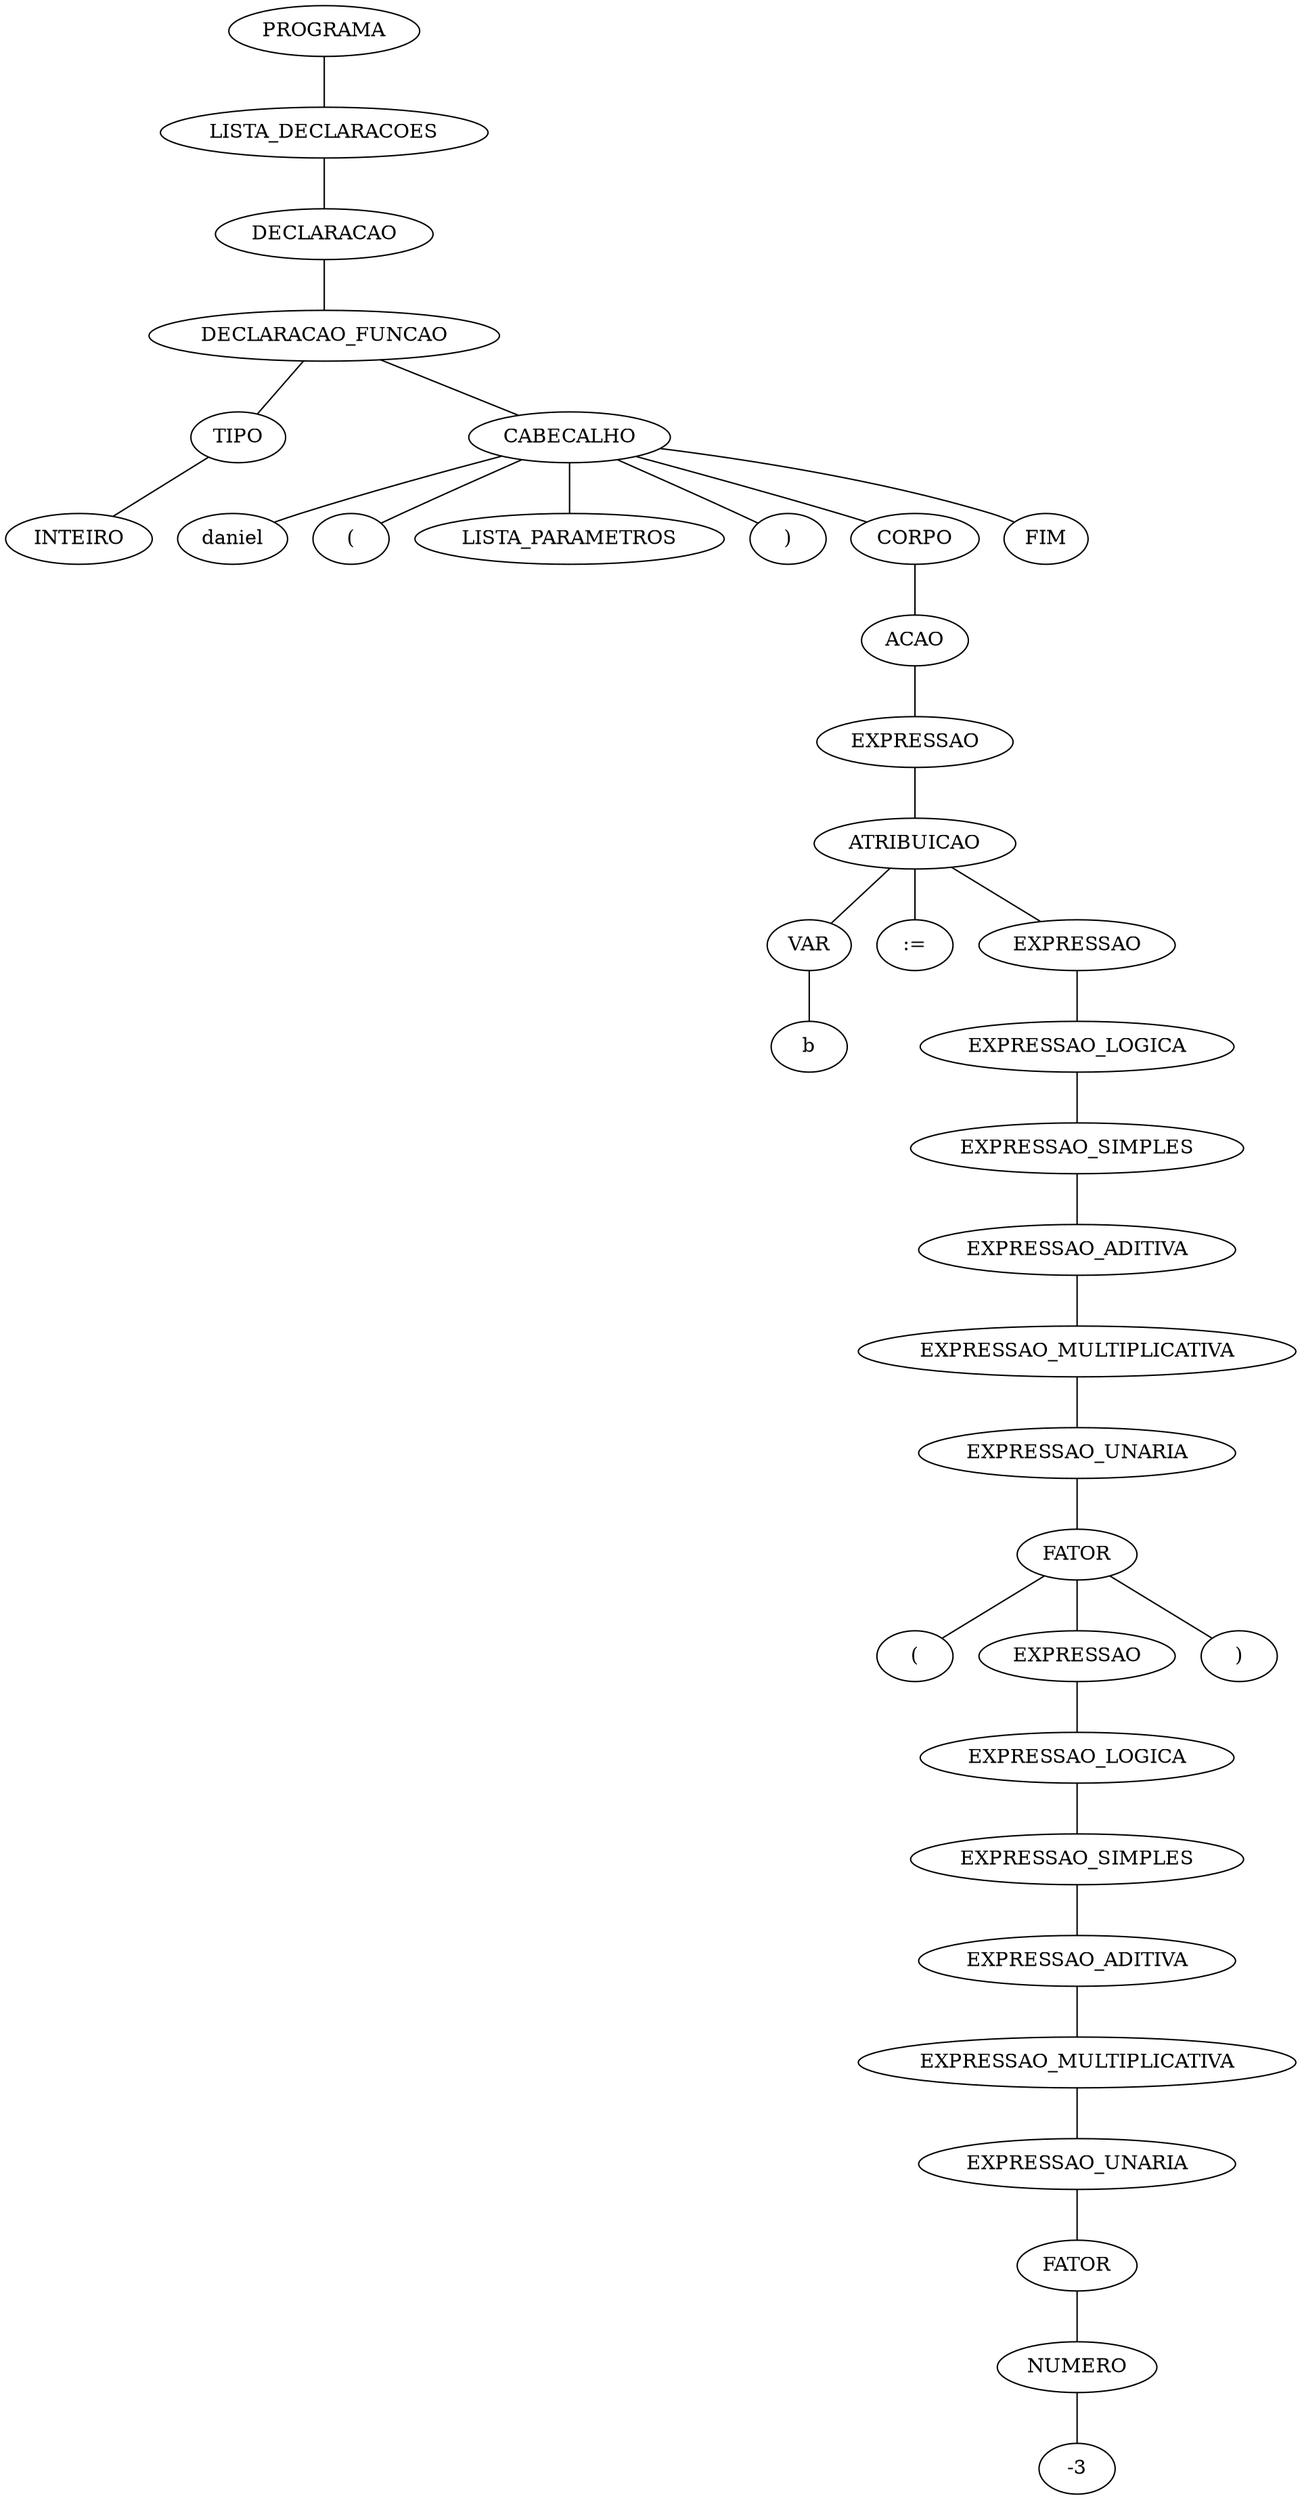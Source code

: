 strict graph G {
    29520560 [label="PROGRAMA"];
    29520656 [label="LISTA_DECLARACOES"];
    29520560 -- 29520656;
    29520656 [label="LISTA_DECLARACOES"];
    29520752 [label="DECLARACAO"];
    29520656 -- 29520752;
    29520752 [label="DECLARACAO"];
    29520880 [label="DECLARACAO_FUNCAO"];
    29520752 -- 29520880;
    29520880 [label="DECLARACAO_FUNCAO"];
    29520976 [label="TIPO"];
    29520880 -- 29520976;
    29521168 [label="CABECALHO"];
    29520880 -- 29521168;
    29520976 [label="TIPO"];
    29521072 [label="INTEIRO"];
    29520976 -- 29521072;
    29521072 [label="INTEIRO"];
    29521168 [label="CABECALHO"];
    29521264 [label="daniel"];
    29521168 -- 29521264;
    29521424 [label="("];
    29521168 -- 29521424;
    29521520 [label="LISTA_PARAMETROS"];
    29521168 -- 29521520;
    29521680 [label=")"];
    29521168 -- 29521680;
    29521776 [label="CORPO"];
    29521168 -- 29521776;
    29521216 [label="FIM"];
    29521168 -- 29521216;
    29521264 [label="daniel"];
    29521424 [label="("];
    29521520 [label="LISTA_PARAMETROS"];
    29521680 [label=")"];
    29521776 [label="CORPO"];
    29521872 [label="ACAO"];
    29521776 -- 29521872;
    29521872 [label="ACAO"];
    29521968 [label="EXPRESSAO"];
    29521872 -- 29521968;
    29521968 [label="EXPRESSAO"];
    29522096 [label="ATRIBUICAO"];
    29521968 -- 29522096;
    29522096 [label="ATRIBUICAO"];
    29522192 [label="VAR"];
    29522096 -- 29522192;
    29522416 [label=":="];
    29522096 -- 29522416;
    29522512 [label="EXPRESSAO"];
    29522096 -- 29522512;
    29522192 [label="VAR"];
    29522288 [label="b"];
    29522192 -- 29522288;
    29522288 [label="b"];
    29522416 [label=":="];
    29522512 [label="EXPRESSAO"];
    29522704 [label="EXPRESSAO_LOGICA"];
    29522512 -- 29522704;
    29522704 [label="EXPRESSAO_LOGICA"];
    29522800 [label="EXPRESSAO_SIMPLES"];
    29522704 -- 29522800;
    29522800 [label="EXPRESSAO_SIMPLES"];
    29522896 [label="EXPRESSAO_ADITIVA"];
    29522800 -- 29522896;
    29522896 [label="EXPRESSAO_ADITIVA"];
    29522992 [label="EXPRESSAO_MULTIPLICATIVA"];
    29522896 -- 29522992;
    29522992 [label="EXPRESSAO_MULTIPLICATIVA"];
    29523088 [label="EXPRESSAO_UNARIA"];
    29522992 -- 29523088;
    29523088 [label="EXPRESSAO_UNARIA"];
    29523184 [label="FATOR"];
    29523088 -- 29523184;
    29523184 [label="FATOR"];
    29523280 [label="("];
    29523184 -- 29523280;
    29523376 [label="EXPRESSAO"];
    29523184 -- 29523376;
    29525344 [label=")"];
    29523184 -- 29525344;
    29523280 [label="("];
    29523376 [label="EXPRESSAO"];
    29523504 [label="EXPRESSAO_LOGICA"];
    29523376 -- 29523504;
    29523504 [label="EXPRESSAO_LOGICA"];
    29523600 [label="EXPRESSAO_SIMPLES"];
    29523504 -- 29523600;
    29523600 [label="EXPRESSAO_SIMPLES"];
    29523696 [label="EXPRESSAO_ADITIVA"];
    29523600 -- 29523696;
    29523696 [label="EXPRESSAO_ADITIVA"];
    29523792 [label="EXPRESSAO_MULTIPLICATIVA"];
    29523696 -- 29523792;
    29523792 [label="EXPRESSAO_MULTIPLICATIVA"];
    29523888 [label="EXPRESSAO_UNARIA"];
    29523792 -- 29523888;
    29523888 [label="EXPRESSAO_UNARIA"];
    29523984 [label="FATOR"];
    29523888 -- 29523984;
    29523984 [label="FATOR"];
    29525120 [label="NUMERO"];
    29523984 -- 29525120;
    29525120 [label="NUMERO"];
    29525216 [label="-3"];
    29525120 -- 29525216;
    29525216 [label="-3"];
    29525344 [label=")"];
    29521216 [label="FIM"];
}